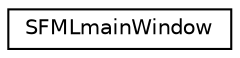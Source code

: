 digraph "Graphical Class Hierarchy"
{
 // LATEX_PDF_SIZE
  edge [fontname="Helvetica",fontsize="10",labelfontname="Helvetica",labelfontsize="10"];
  node [fontname="Helvetica",fontsize="10",shape=record];
  rankdir="LR";
  Node0 [label="SFMLmainWindow",height=0.2,width=0.4,color="black", fillcolor="white", style="filled",URL="$d7/df9/structSFMLmainWindow.html",tooltip=" "];
}
